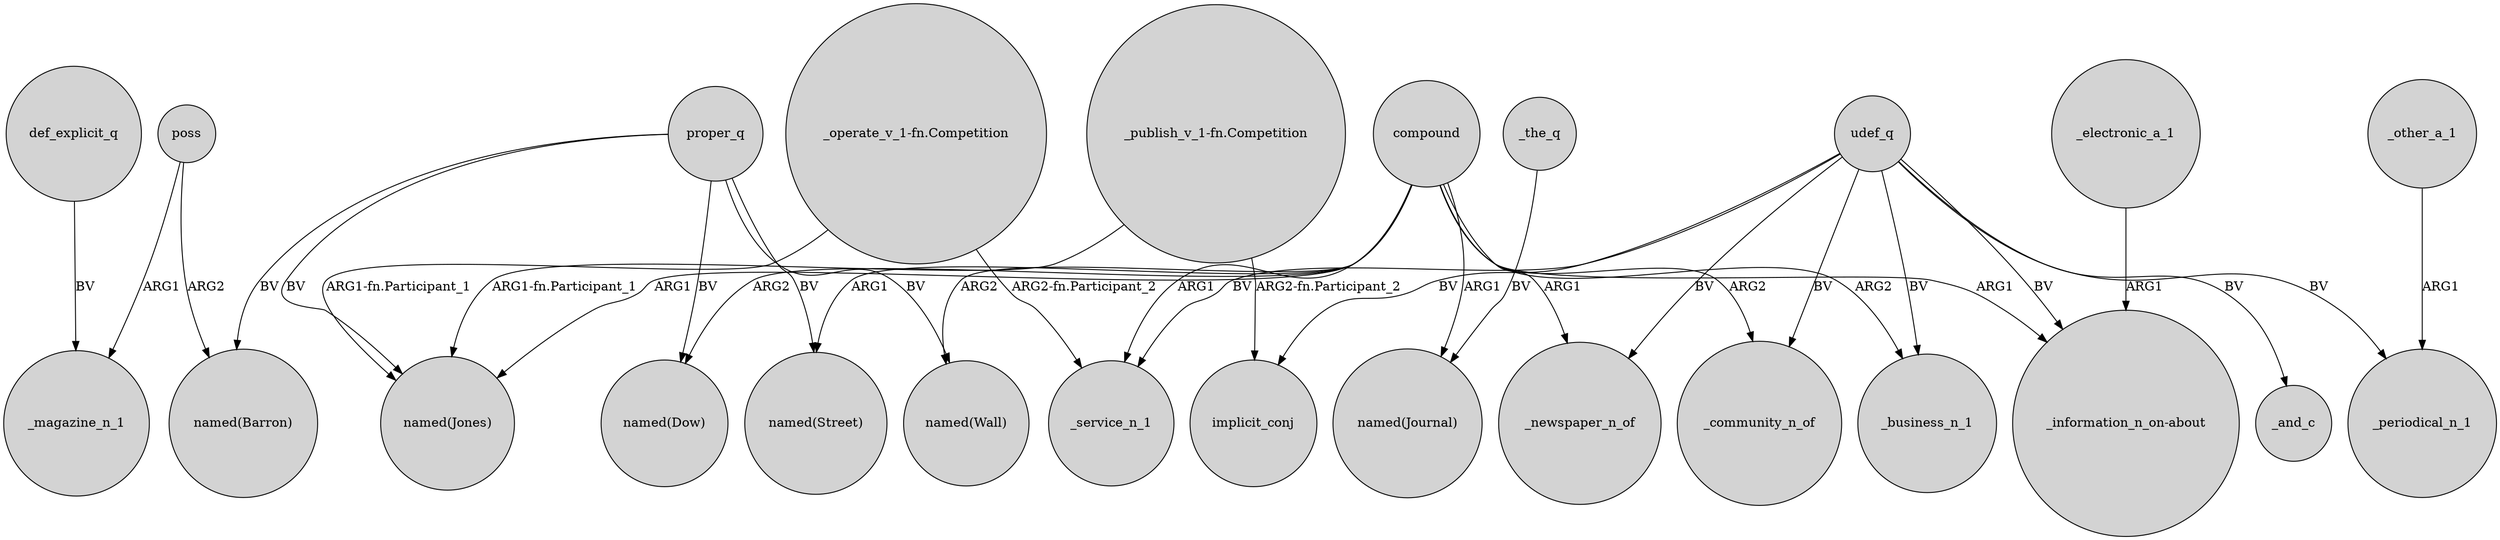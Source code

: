 digraph {
	node [shape=circle style=filled]
	udef_q -> _service_n_1 [label=BV]
	compound -> "named(Jones)" [label=ARG1]
	udef_q -> "_information_n_on-about" [label=BV]
	"_publish_v_1-fn.Competition" -> "named(Jones)" [label="ARG1-fn.Participant_1"]
	compound -> "named(Journal)" [label=ARG1]
	udef_q -> _and_c [label=BV]
	udef_q -> _business_n_1 [label=BV]
	udef_q -> _newspaper_n_of [label=BV]
	"_publish_v_1-fn.Competition" -> implicit_conj [label="ARG2-fn.Participant_2"]
	compound -> "named(Wall)" [label=ARG2]
	_other_a_1 -> _periodical_n_1 [label=ARG1]
	poss -> "named(Barron)" [label=ARG2]
	compound -> "named(Street)" [label=ARG1]
	"_operate_v_1-fn.Competition" -> _service_n_1 [label="ARG2-fn.Participant_2"]
	udef_q -> _periodical_n_1 [label=BV]
	proper_q -> "named(Barron)" [label=BV]
	proper_q -> "named(Jones)" [label=BV]
	proper_q -> "named(Dow)" [label=BV]
	compound -> _newspaper_n_of [label=ARG1]
	compound -> _business_n_1 [label=ARG2]
	compound -> "named(Dow)" [label=ARG2]
	udef_q -> _community_n_of [label=BV]
	"_operate_v_1-fn.Competition" -> "named(Jones)" [label="ARG1-fn.Participant_1"]
	proper_q -> "named(Wall)" [label=BV]
	compound -> "_information_n_on-about" [label=ARG1]
	_the_q -> "named(Journal)" [label=BV]
	proper_q -> "named(Street)" [label=BV]
	compound -> _service_n_1 [label=ARG1]
	_electronic_a_1 -> "_information_n_on-about" [label=ARG1]
	udef_q -> implicit_conj [label=BV]
	poss -> _magazine_n_1 [label=ARG1]
	compound -> _community_n_of [label=ARG2]
	def_explicit_q -> _magazine_n_1 [label=BV]
}
